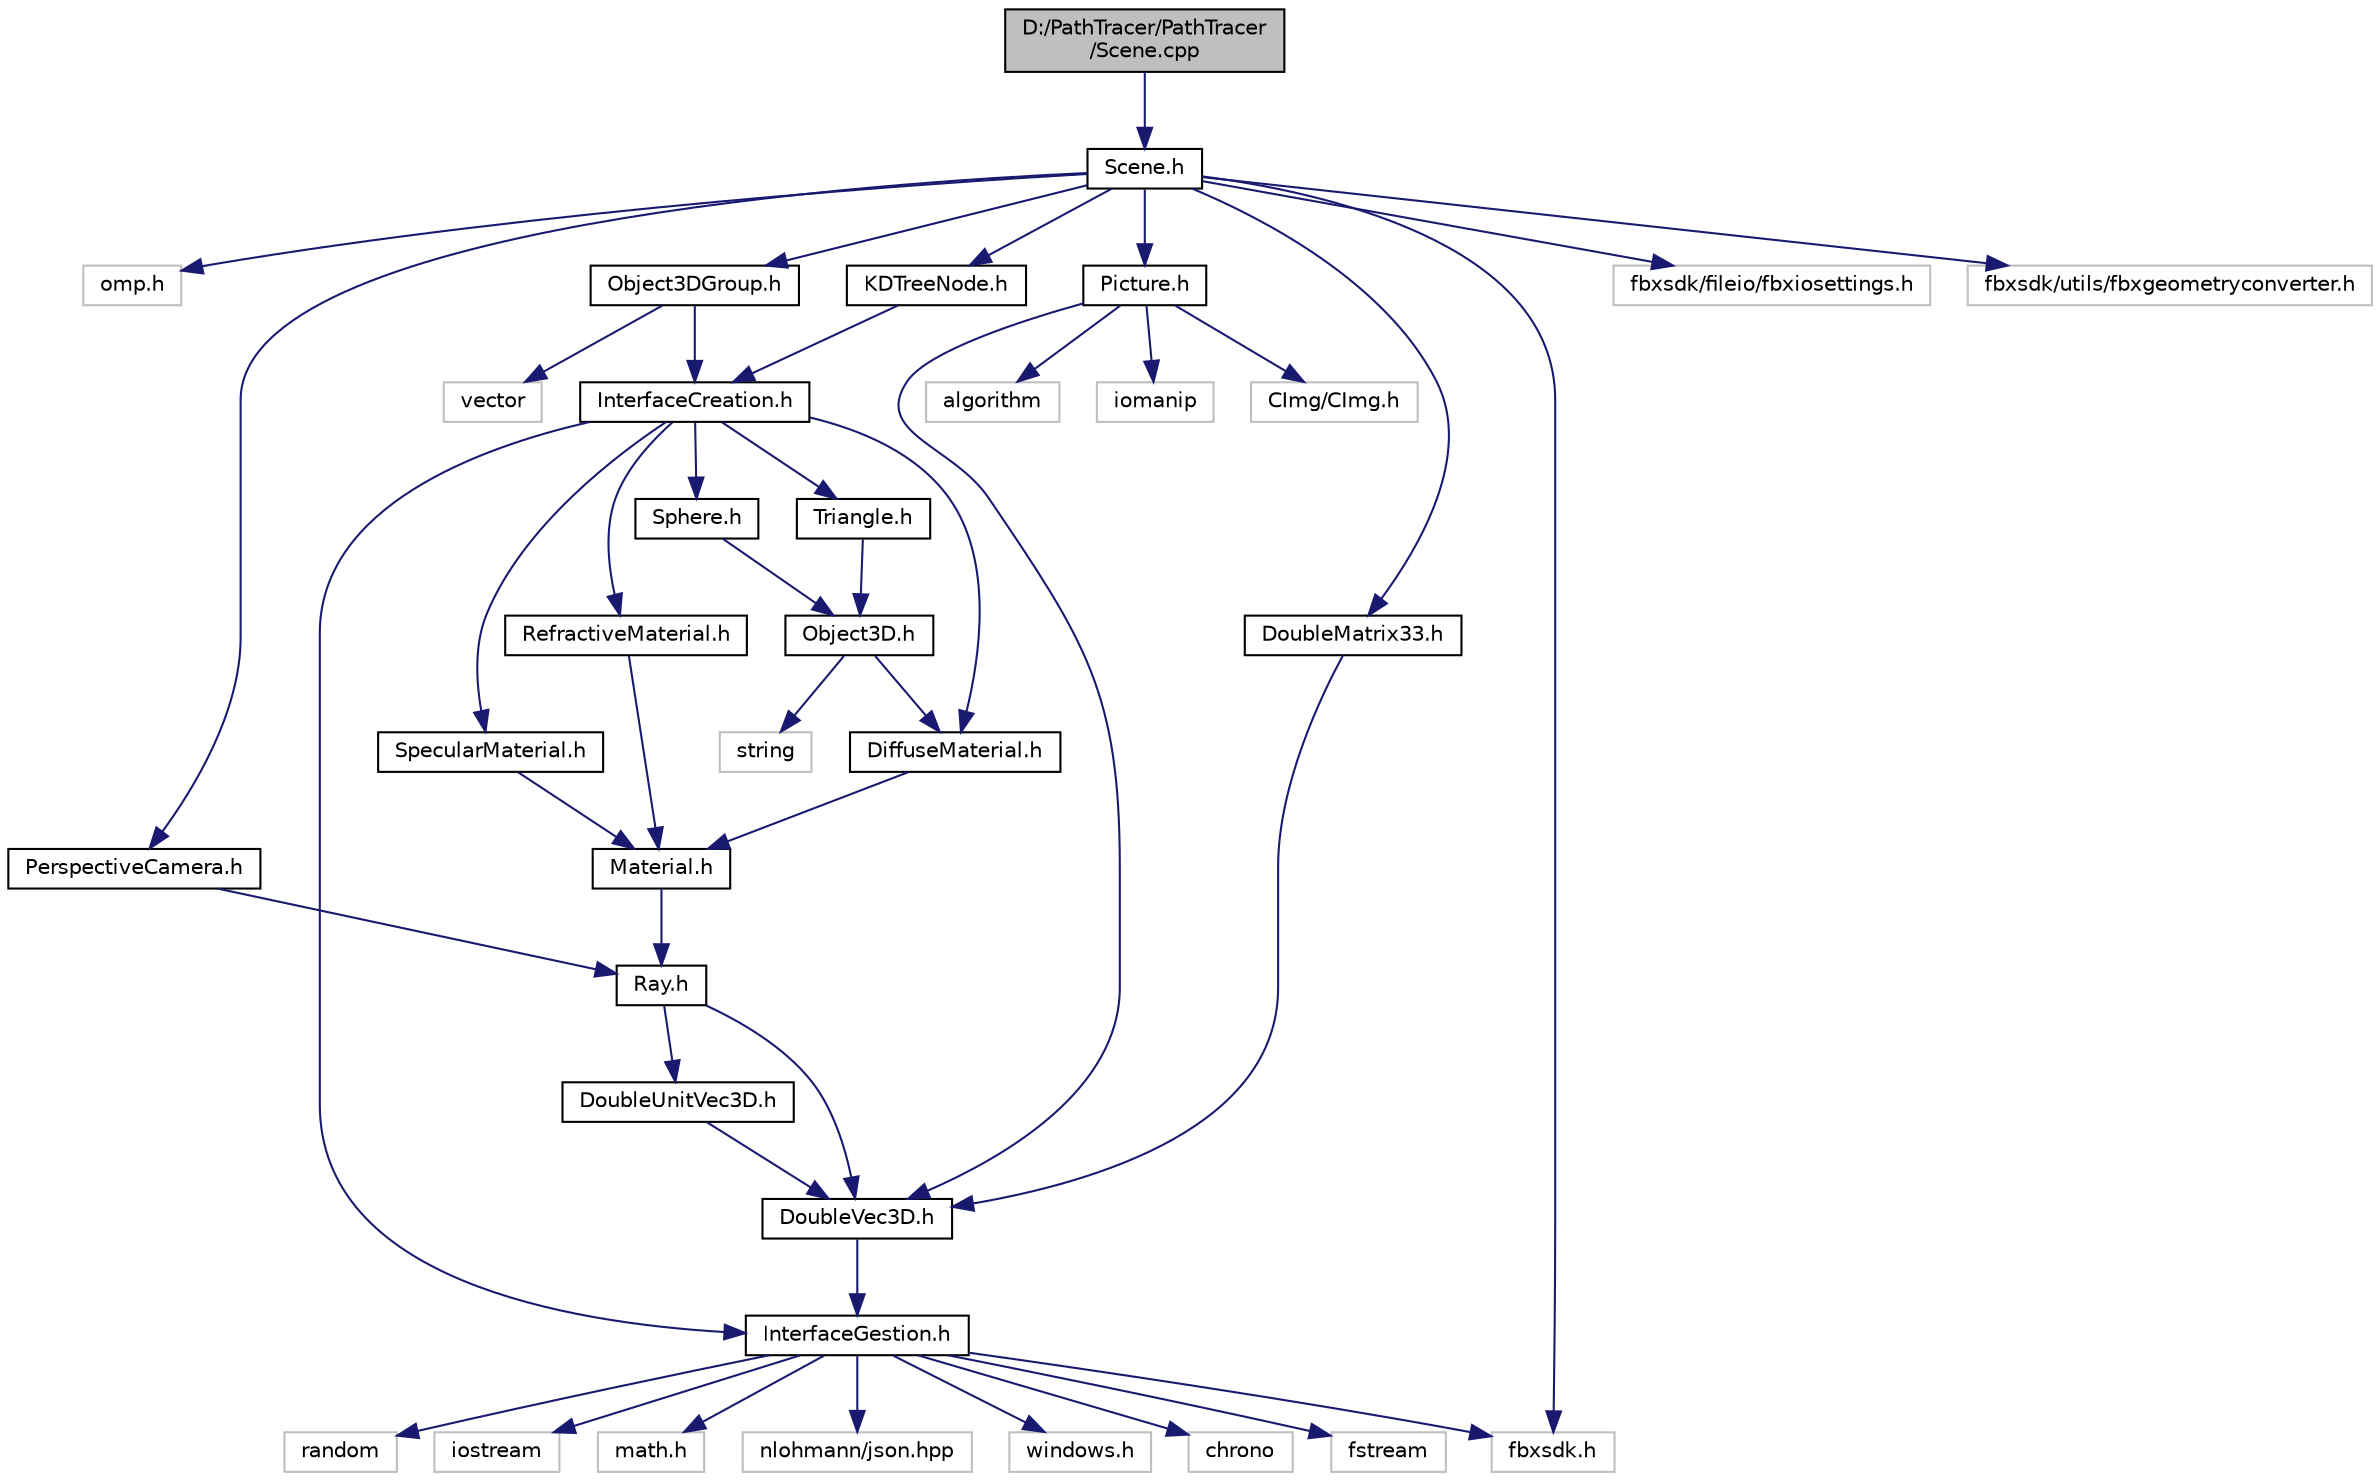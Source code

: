 digraph "D:/PathTracer/PathTracer/Scene.cpp"
{
 // INTERACTIVE_SVG=YES
 // LATEX_PDF_SIZE
  edge [fontname="Helvetica",fontsize="10",labelfontname="Helvetica",labelfontsize="10"];
  node [fontname="Helvetica",fontsize="10",shape=record];
  Node1 [label="D:/PathTracer/PathTracer\l/Scene.cpp",height=0.2,width=0.4,color="black", fillcolor="grey75", style="filled", fontcolor="black",tooltip=" "];
  Node1 -> Node2 [color="midnightblue",fontsize="10",style="solid",fontname="Helvetica"];
  Node2 [label="Scene.h",height=0.2,width=0.4,color="black", fillcolor="white", style="filled",URL="$_scene_8h.html",tooltip="Defines the Scene class and the functions around it."];
  Node2 -> Node3 [color="midnightblue",fontsize="10",style="solid",fontname="Helvetica"];
  Node3 [label="omp.h",height=0.2,width=0.4,color="grey75", fillcolor="white", style="filled",tooltip=" "];
  Node2 -> Node4 [color="midnightblue",fontsize="10",style="solid",fontname="Helvetica"];
  Node4 [label="DoubleMatrix33.h",height=0.2,width=0.4,color="black", fillcolor="white", style="filled",URL="$_double_matrix33_8h.html",tooltip="Defines the DoubleMatrix33 class and the functions around it."];
  Node4 -> Node5 [color="midnightblue",fontsize="10",style="solid",fontname="Helvetica"];
  Node5 [label="DoubleVec3D.h",height=0.2,width=0.4,color="black", fillcolor="white", style="filled",URL="$_double_vec3_d_8h.html",tooltip="Defines the DoubleVec3D class and the functions around it."];
  Node5 -> Node6 [color="midnightblue",fontsize="10",style="solid",fontname="Helvetica"];
  Node6 [label="InterfaceGestion.h",height=0.2,width=0.4,color="black", fillcolor="white", style="filled",URL="$_interface_gestion_8h.html",tooltip="Defines functions that are used when drawing the interface."];
  Node6 -> Node7 [color="midnightblue",fontsize="10",style="solid",fontname="Helvetica"];
  Node7 [label="chrono",height=0.2,width=0.4,color="grey75", fillcolor="white", style="filled",tooltip=" "];
  Node6 -> Node8 [color="midnightblue",fontsize="10",style="solid",fontname="Helvetica"];
  Node8 [label="fstream",height=0.2,width=0.4,color="grey75", fillcolor="white", style="filled",tooltip=" "];
  Node6 -> Node9 [color="midnightblue",fontsize="10",style="solid",fontname="Helvetica"];
  Node9 [label="random",height=0.2,width=0.4,color="grey75", fillcolor="white", style="filled",tooltip=" "];
  Node6 -> Node10 [color="midnightblue",fontsize="10",style="solid",fontname="Helvetica"];
  Node10 [label="iostream",height=0.2,width=0.4,color="grey75", fillcolor="white", style="filled",tooltip=" "];
  Node6 -> Node11 [color="midnightblue",fontsize="10",style="solid",fontname="Helvetica"];
  Node11 [label="math.h",height=0.2,width=0.4,color="grey75", fillcolor="white", style="filled",tooltip=" "];
  Node6 -> Node12 [color="midnightblue",fontsize="10",style="solid",fontname="Helvetica"];
  Node12 [label="nlohmann/json.hpp",height=0.2,width=0.4,color="grey75", fillcolor="white", style="filled",tooltip=" "];
  Node6 -> Node13 [color="midnightblue",fontsize="10",style="solid",fontname="Helvetica"];
  Node13 [label="fbxsdk.h",height=0.2,width=0.4,color="grey75", fillcolor="white", style="filled",tooltip=" "];
  Node6 -> Node14 [color="midnightblue",fontsize="10",style="solid",fontname="Helvetica"];
  Node14 [label="windows.h",height=0.2,width=0.4,color="grey75", fillcolor="white", style="filled",tooltip=" "];
  Node2 -> Node15 [color="midnightblue",fontsize="10",style="solid",fontname="Helvetica"];
  Node15 [label="KDTreeNode.h",height=0.2,width=0.4,color="black", fillcolor="white", style="filled",URL="$_k_d_tree_node_8h.html",tooltip="Defines the KDTreeNode class and the functions around it."];
  Node15 -> Node16 [color="midnightblue",fontsize="10",style="solid",fontname="Helvetica"];
  Node16 [label="InterfaceCreation.h",height=0.2,width=0.4,color="black", fillcolor="white", style="filled",URL="$_interface_creation_8h.html",tooltip="Defines functions that are used to interactively create 3D objects and materials."];
  Node16 -> Node6 [color="midnightblue",fontsize="10",style="solid",fontname="Helvetica"];
  Node16 -> Node17 [color="midnightblue",fontsize="10",style="solid",fontname="Helvetica"];
  Node17 [label="DiffuseMaterial.h",height=0.2,width=0.4,color="black", fillcolor="white", style="filled",URL="$_diffuse_material_8h.html",tooltip="Defines the DiffuseMaterial class."];
  Node17 -> Node18 [color="midnightblue",fontsize="10",style="solid",fontname="Helvetica"];
  Node18 [label="Material.h",height=0.2,width=0.4,color="black", fillcolor="white", style="filled",URL="$_material_8h.html",tooltip="Defines the Material class and the functions around it."];
  Node18 -> Node19 [color="midnightblue",fontsize="10",style="solid",fontname="Helvetica"];
  Node19 [label="Ray.h",height=0.2,width=0.4,color="black", fillcolor="white", style="filled",URL="$_ray_8h.html",tooltip="Defines the Ray class."];
  Node19 -> Node5 [color="midnightblue",fontsize="10",style="solid",fontname="Helvetica"];
  Node19 -> Node20 [color="midnightblue",fontsize="10",style="solid",fontname="Helvetica"];
  Node20 [label="DoubleUnitVec3D.h",height=0.2,width=0.4,color="black", fillcolor="white", style="filled",URL="$_double_unit_vec3_d_8h.html",tooltip="Defines the DoubleUnitVec3D class and the functions around it."];
  Node20 -> Node5 [color="midnightblue",fontsize="10",style="solid",fontname="Helvetica"];
  Node16 -> Node21 [color="midnightblue",fontsize="10",style="solid",fontname="Helvetica"];
  Node21 [label="RefractiveMaterial.h",height=0.2,width=0.4,color="black", fillcolor="white", style="filled",URL="$_refractive_material_8h.html",tooltip="Defines the RefractiveMaterial class."];
  Node21 -> Node18 [color="midnightblue",fontsize="10",style="solid",fontname="Helvetica"];
  Node16 -> Node22 [color="midnightblue",fontsize="10",style="solid",fontname="Helvetica"];
  Node22 [label="SpecularMaterial.h",height=0.2,width=0.4,color="black", fillcolor="white", style="filled",URL="$_specular_material_8h.html",tooltip="Defines the SpecularMaterial class."];
  Node22 -> Node18 [color="midnightblue",fontsize="10",style="solid",fontname="Helvetica"];
  Node16 -> Node23 [color="midnightblue",fontsize="10",style="solid",fontname="Helvetica"];
  Node23 [label="Triangle.h",height=0.2,width=0.4,color="black", fillcolor="white", style="filled",URL="$_triangle_8h.html",tooltip="Defines the Triangle class."];
  Node23 -> Node24 [color="midnightblue",fontsize="10",style="solid",fontname="Helvetica"];
  Node24 [label="Object3D.h",height=0.2,width=0.4,color="black", fillcolor="white", style="filled",URL="$_object3_d_8h.html",tooltip="Defines the Object3D class and the functions around it."];
  Node24 -> Node25 [color="midnightblue",fontsize="10",style="solid",fontname="Helvetica"];
  Node25 [label="string",height=0.2,width=0.4,color="grey75", fillcolor="white", style="filled",tooltip=" "];
  Node24 -> Node17 [color="midnightblue",fontsize="10",style="solid",fontname="Helvetica"];
  Node16 -> Node26 [color="midnightblue",fontsize="10",style="solid",fontname="Helvetica"];
  Node26 [label="Sphere.h",height=0.2,width=0.4,color="black", fillcolor="white", style="filled",URL="$_sphere_8h.html",tooltip="Defines the Sphere class."];
  Node26 -> Node24 [color="midnightblue",fontsize="10",style="solid",fontname="Helvetica"];
  Node2 -> Node27 [color="midnightblue",fontsize="10",style="solid",fontname="Helvetica"];
  Node27 [label="Object3DGroup.h",height=0.2,width=0.4,color="black", fillcolor="white", style="filled",URL="$_object3_d_group_8h.html",tooltip="Defines the Object3DGroup class and the functions around it."];
  Node27 -> Node28 [color="midnightblue",fontsize="10",style="solid",fontname="Helvetica"];
  Node28 [label="vector",height=0.2,width=0.4,color="grey75", fillcolor="white", style="filled",tooltip=" "];
  Node27 -> Node16 [color="midnightblue",fontsize="10",style="solid",fontname="Helvetica"];
  Node2 -> Node29 [color="midnightblue",fontsize="10",style="solid",fontname="Helvetica"];
  Node29 [label="PerspectiveCamera.h",height=0.2,width=0.4,color="black", fillcolor="white", style="filled",URL="$_perspective_camera_8h.html",tooltip="Defines the PerspectiveCamera class."];
  Node29 -> Node19 [color="midnightblue",fontsize="10",style="solid",fontname="Helvetica"];
  Node2 -> Node30 [color="midnightblue",fontsize="10",style="solid",fontname="Helvetica"];
  Node30 [label="Picture.h",height=0.2,width=0.4,color="black", fillcolor="white", style="filled",URL="$_picture_8h.html",tooltip="Defines the Picture class and the functions around it."];
  Node30 -> Node31 [color="midnightblue",fontsize="10",style="solid",fontname="Helvetica"];
  Node31 [label="algorithm",height=0.2,width=0.4,color="grey75", fillcolor="white", style="filled",tooltip=" "];
  Node30 -> Node32 [color="midnightblue",fontsize="10",style="solid",fontname="Helvetica"];
  Node32 [label="iomanip",height=0.2,width=0.4,color="grey75", fillcolor="white", style="filled",tooltip=" "];
  Node30 -> Node33 [color="midnightblue",fontsize="10",style="solid",fontname="Helvetica"];
  Node33 [label="CImg/CImg.h",height=0.2,width=0.4,color="grey75", fillcolor="white", style="filled",tooltip=" "];
  Node30 -> Node5 [color="midnightblue",fontsize="10",style="solid",fontname="Helvetica"];
  Node2 -> Node13 [color="midnightblue",fontsize="10",style="solid",fontname="Helvetica"];
  Node2 -> Node34 [color="midnightblue",fontsize="10",style="solid",fontname="Helvetica"];
  Node34 [label="fbxsdk/fileio/fbxiosettings.h",height=0.2,width=0.4,color="grey75", fillcolor="white", style="filled",tooltip=" "];
  Node2 -> Node35 [color="midnightblue",fontsize="10",style="solid",fontname="Helvetica"];
  Node35 [label="fbxsdk/utils/fbxgeometryconverter.h",height=0.2,width=0.4,color="grey75", fillcolor="white", style="filled",tooltip=" "];
}
